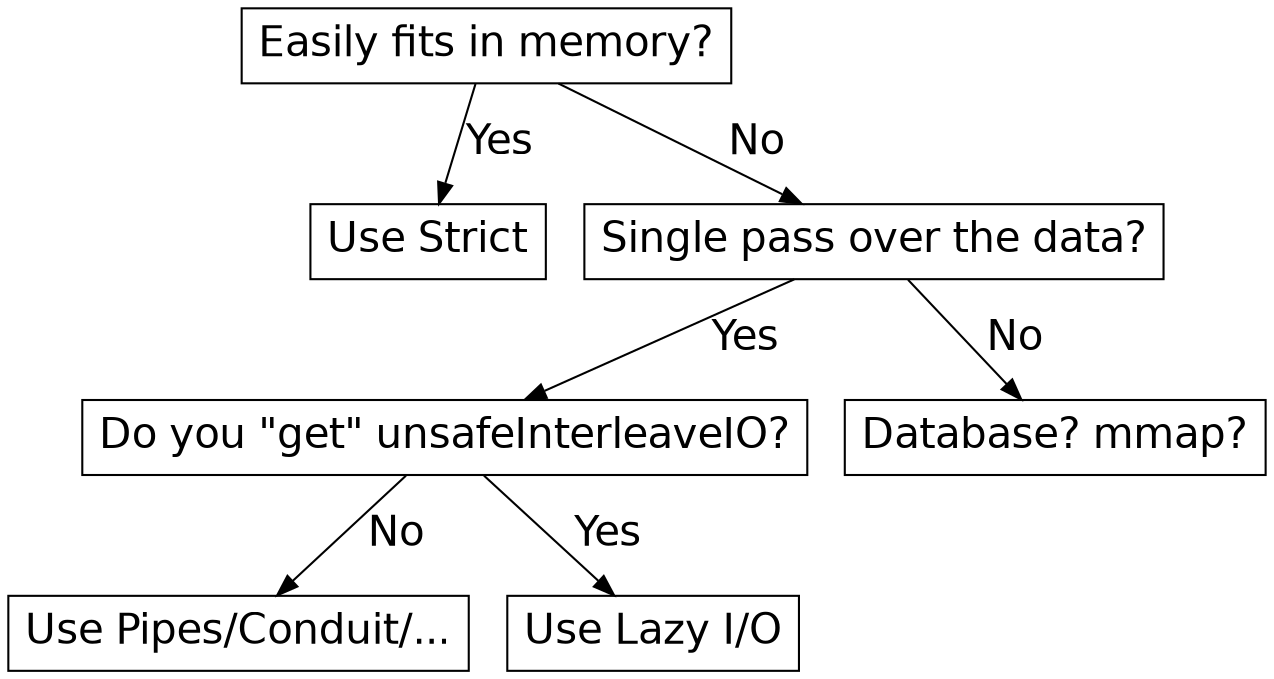 digraph strings_lazy {
    graph [fontname = "Helvetica", fontsize = 20]
    node  [fontname = "Helvetica", fontsize = 20, shape = box]
    edge  [fontname = "Helvetica", fontsize = 20]

    root [label = "Easily fits in memory?"];

    root -> in_memory [label = "Yes"];
    in_memory [label = "Use Strict"];

    root -> not_in_memory [label = "No"];
    not_in_memory [label = "Single pass over the data?"];

    not_in_memory -> single_pass [label = "Yes"];
    single_pass [label = "Do you \"get\" unsafeInterleaveIO?"];

    single_pass -> pipes [label = "No"];
    pipes [label = "Use Pipes/Conduit/..."];

    single_pass -> lazy [label = "Yes"];
    lazy [label = "Use Lazy I/O"];

    not_in_memory -> not_single_pass [label = "No"];
    not_single_pass [label = "Database? mmap?"];
}
